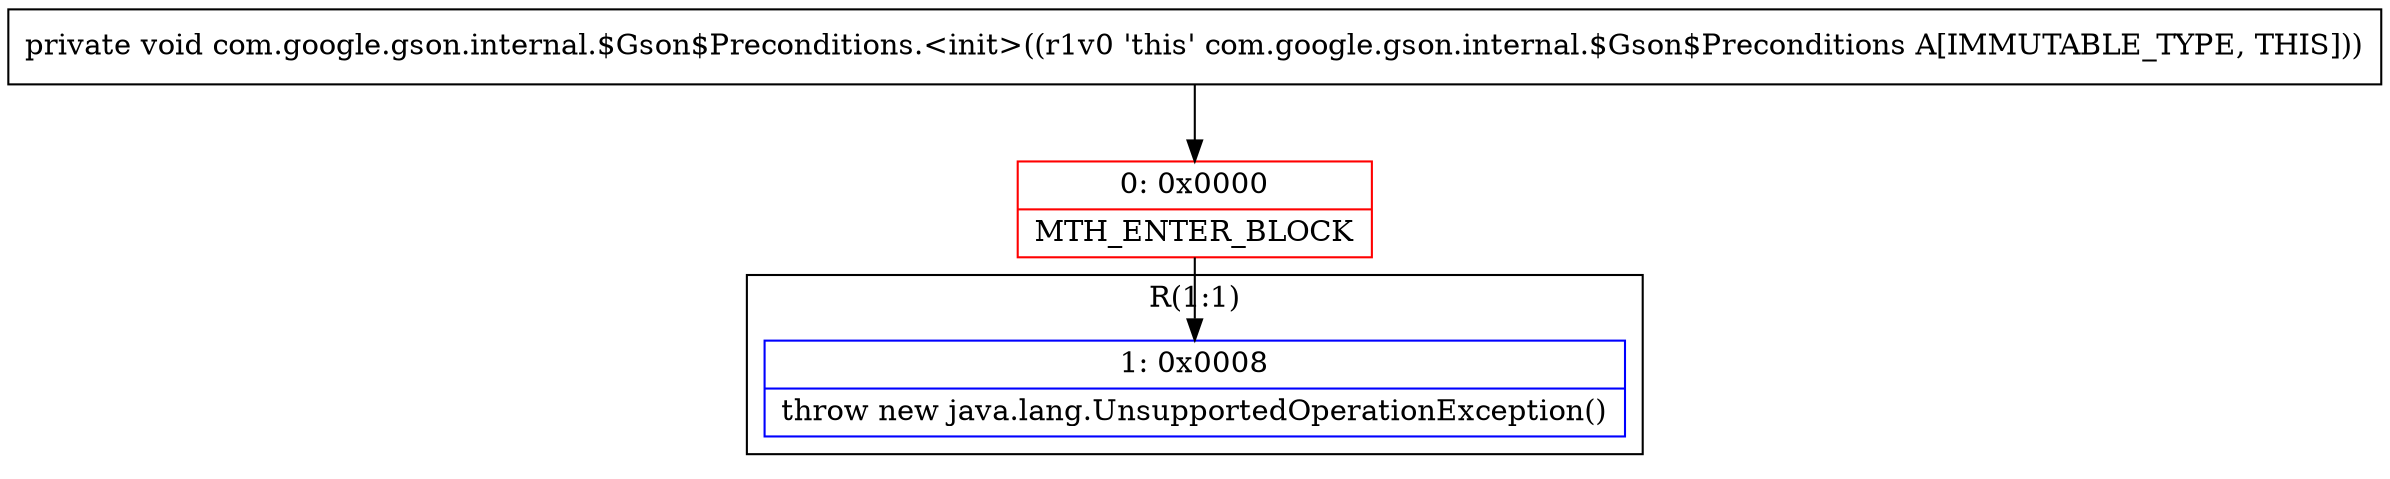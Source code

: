 digraph "CFG forcom.google.gson.internal.$Gson$Preconditions.\<init\>()V" {
subgraph cluster_Region_1456332749 {
label = "R(1:1)";
node [shape=record,color=blue];
Node_1 [shape=record,label="{1\:\ 0x0008|throw new java.lang.UnsupportedOperationException()\l}"];
}
Node_0 [shape=record,color=red,label="{0\:\ 0x0000|MTH_ENTER_BLOCK\l}"];
MethodNode[shape=record,label="{private void com.google.gson.internal.$Gson$Preconditions.\<init\>((r1v0 'this' com.google.gson.internal.$Gson$Preconditions A[IMMUTABLE_TYPE, THIS])) }"];
MethodNode -> Node_0;
Node_0 -> Node_1;
}

